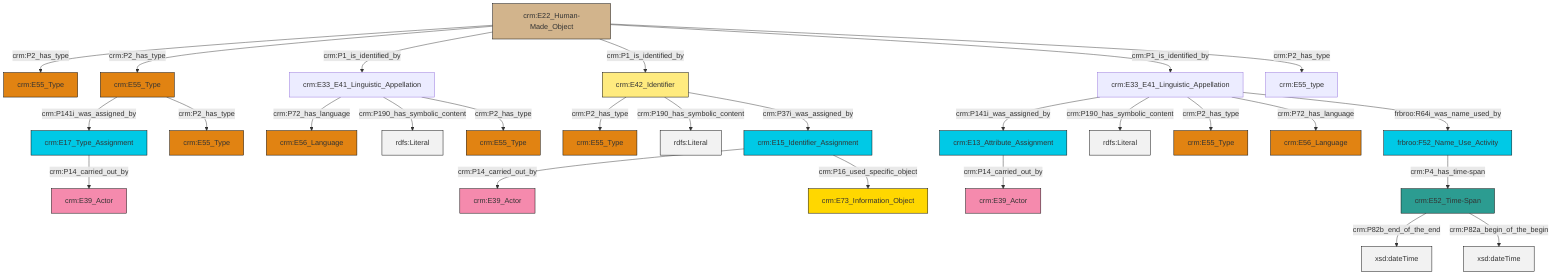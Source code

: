 graph TD
classDef Literal fill:#f2f2f2,stroke:#000000;
classDef CRM_Entity fill:#FFFFFF,stroke:#000000;
classDef Temporal_Entity fill:#00C9E6, stroke:#000000;
classDef Type fill:#E18312, stroke:#000000;
classDef Time-Span fill:#2C9C91, stroke:#000000;
classDef Appellation fill:#FFEB7F, stroke:#000000;
classDef Place fill:#008836, stroke:#000000;
classDef Persistent_Item fill:#B266B2, stroke:#000000;
classDef Conceptual_Object fill:#FFD700, stroke:#000000;
classDef Physical_Thing fill:#D2B48C, stroke:#000000;
classDef Actor fill:#f58aad, stroke:#000000;
classDef PC_Classes fill:#4ce600, stroke:#000000;
classDef Multi fill:#cccccc,stroke:#000000;

4["crm:E22_Human-Made_Object"]:::Physical_Thing -->|crm:P2_has_type| 5["crm:E55_Type"]:::Type
0["crm:E42_Identifier"]:::Appellation -->|crm:P2_has_type| 6["crm:E55_Type"]:::Type
9["crm:E33_E41_Linguistic_Appellation"]:::Default -->|crm:P141i_was_assigned_by| 10["crm:E13_Attribute_Assignment"]:::Temporal_Entity
4["crm:E22_Human-Made_Object"]:::Physical_Thing -->|crm:P2_has_type| 11["crm:E55_Type"]:::Type
0["crm:E42_Identifier"]:::Appellation -->|crm:P190_has_symbolic_content| 13[rdfs:Literal]:::Literal
9["crm:E33_E41_Linguistic_Appellation"]:::Default -->|crm:P190_has_symbolic_content| 14[rdfs:Literal]:::Literal
4["crm:E22_Human-Made_Object"]:::Physical_Thing -->|crm:P1_is_identified_by| 15["crm:E33_E41_Linguistic_Appellation"]:::Default
17["crm:E17_Type_Assignment"]:::Temporal_Entity -->|crm:P14_carried_out_by| 18["crm:E39_Actor"]:::Actor
15["crm:E33_E41_Linguistic_Appellation"]:::Default -->|crm:P72_has_language| 19["crm:E56_Language"]:::Type
11["crm:E55_Type"]:::Type -->|crm:P141i_was_assigned_by| 17["crm:E17_Type_Assignment"]:::Temporal_Entity
7["frbroo:F52_Name_Use_Activity"]:::Temporal_Entity -->|crm:P4_has_time-span| 20["crm:E52_Time-Span"]:::Time-Span
21["crm:E15_Identifier_Assignment"]:::Temporal_Entity -->|crm:P14_carried_out_by| 22["crm:E39_Actor"]:::Actor
4["crm:E22_Human-Made_Object"]:::Physical_Thing -->|crm:P1_is_identified_by| 0["crm:E42_Identifier"]:::Appellation
9["crm:E33_E41_Linguistic_Appellation"]:::Default -->|crm:P2_has_type| 28["crm:E55_Type"]:::Type
0["crm:E42_Identifier"]:::Appellation -->|crm:P37i_was_assigned_by| 21["crm:E15_Identifier_Assignment"]:::Temporal_Entity
15["crm:E33_E41_Linguistic_Appellation"]:::Default -->|crm:P190_has_symbolic_content| 34[rdfs:Literal]:::Literal
20["crm:E52_Time-Span"]:::Time-Span -->|crm:P82b_end_of_the_end| 35[xsd:dateTime]:::Literal
11["crm:E55_Type"]:::Type -->|crm:P2_has_type| 36["crm:E55_Type"]:::Type
10["crm:E13_Attribute_Assignment"]:::Temporal_Entity -->|crm:P14_carried_out_by| 38["crm:E39_Actor"]:::Actor
9["crm:E33_E41_Linguistic_Appellation"]:::Default -->|crm:P72_has_language| 26["crm:E56_Language"]:::Type
4["crm:E22_Human-Made_Object"]:::Physical_Thing -->|crm:P1_is_identified_by| 9["crm:E33_E41_Linguistic_Appellation"]:::Default
9["crm:E33_E41_Linguistic_Appellation"]:::Default -->|frbroo:R64i_was_name_used_by| 7["frbroo:F52_Name_Use_Activity"]:::Temporal_Entity
15["crm:E33_E41_Linguistic_Appellation"]:::Default -->|crm:P2_has_type| 29["crm:E55_Type"]:::Type
20["crm:E52_Time-Span"]:::Time-Span -->|crm:P82a_begin_of_the_begin| 48[xsd:dateTime]:::Literal
21["crm:E15_Identifier_Assignment"]:::Temporal_Entity -->|crm:P16_used_specific_object| 2["crm:E73_Information_Object"]:::Conceptual_Object
4["crm:E22_Human-Made_Object"]:::Physical_Thing -->|crm:P2_has_type| 45["crm:E55_type"]:::Default
